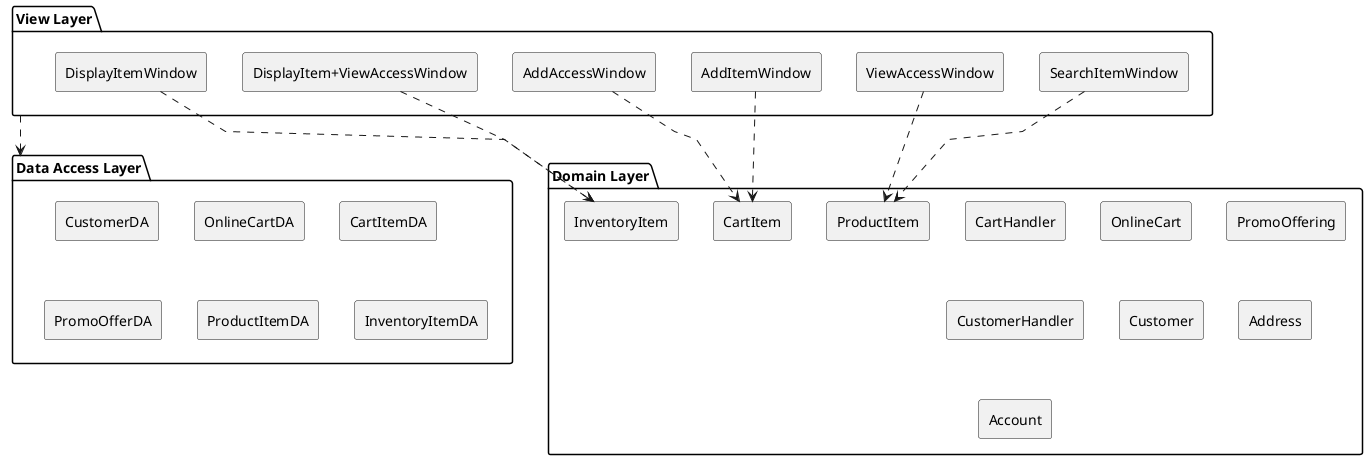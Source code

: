 @startuml Package Diagram
skinparam linetype polyline
'skinparam linetype ortho
top to bottom direction
' ------ TEMPLATE STARTS HERE ------
'/'
package "View Layer" as vl {
    rectangle SearchItemWindow
    rectangle ViewAccessWindow
    rectangle AddItemWindow
    rectangle AddAccessWindow
    rectangle "DisplayItem+ViewAccessWindow" as dipvaw
    rectangle DisplayItemWindow
}
package "Domain Layer" as dl {
    rectangle CartHandler
    rectangle OnlineCart
    rectangle CartItem
    rectangle PromoOffering
    rectangle ProductItem
    rectangle CustomerHandler
    rectangle Customer
    rectangle Address
    rectangle Account
    rectangle InventoryItem
}
package "Data Access Layer" as dal {
    rectangle CustomerDA
    rectangle OnlineCartDA
    rectangle CartItemDA
    rectangle PromoOfferDA
    rectangle ProductItemDA
    rectangle InventoryItemDA
}

vl -[dashed]-> dal

AddItemWindow -[dashed]-> CartItem
AddAccessWindow -[dashed]-> CartItem
SearchItemWindow -[dashed]-> ProductItem
ViewAccessWindow -[dashed]-> ProductItem
dipvaw -[dashed]-> InventoryItem
DisplayItemWindow -[dashed]-> InventoryItem
'/

@enduml
